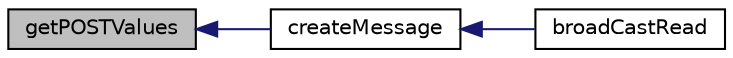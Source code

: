 digraph "getPOSTValues"
{
  edge [fontname="Helvetica",fontsize="10",labelfontname="Helvetica",labelfontsize="10"];
  node [fontname="Helvetica",fontsize="10",shape=record];
  rankdir="LR";
  Node16 [label="getPOSTValues",height=0.2,width=0.4,color="black", fillcolor="grey75", style="filled", fontcolor="black"];
  Node16 -> Node17 [dir="back",color="midnightblue",fontsize="10",style="solid",fontname="Helvetica"];
  Node17 [label="createMessage",height=0.2,width=0.4,color="black", fillcolor="white", style="filled",URL="$class_messages.html#a625b4df587c67708409abc575f514e47"];
  Node17 -> Node18 [dir="back",color="midnightblue",fontsize="10",style="solid",fontname="Helvetica"];
  Node18 [label="broadCastRead",height=0.2,width=0.4,color="black", fillcolor="white", style="filled",URL="$class_messages.html#ab62572471dcfdfd3352f83a82ee12925"];
}
